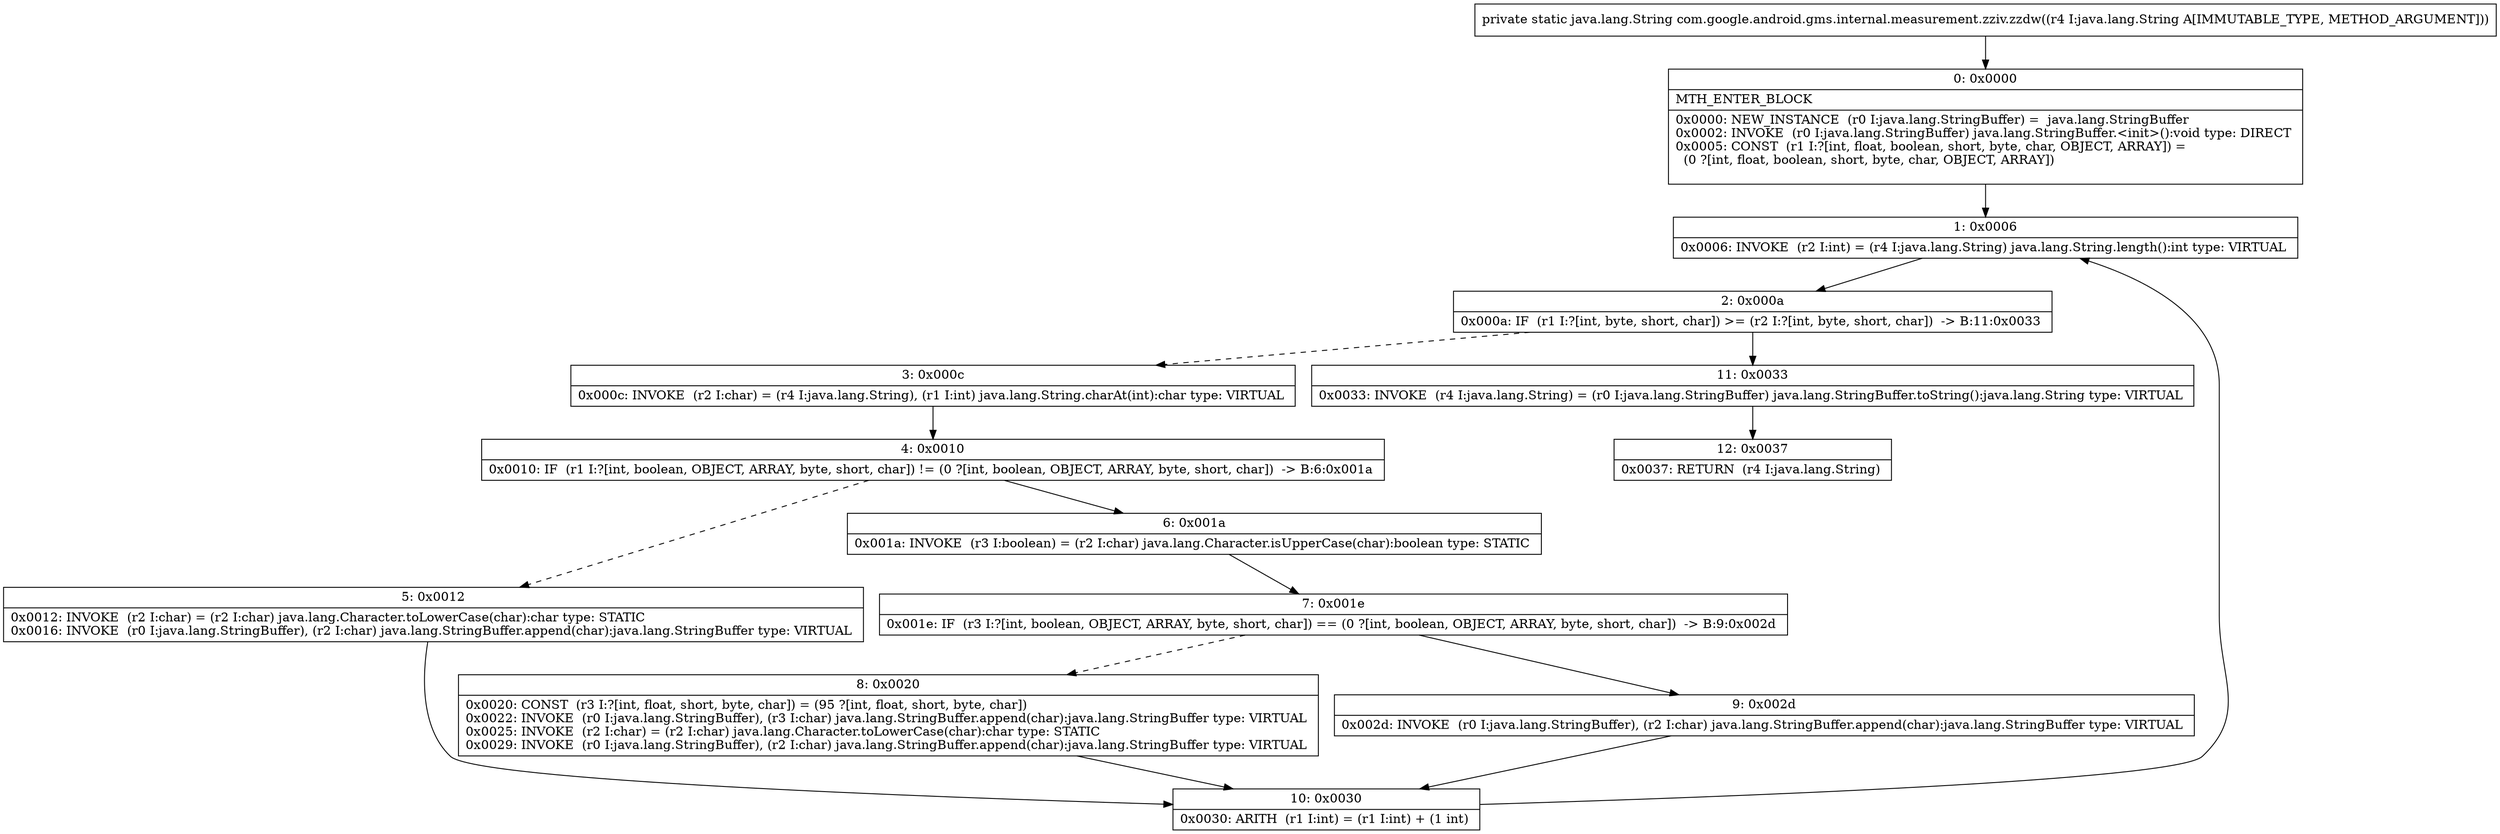 digraph "CFG forcom.google.android.gms.internal.measurement.zziv.zzdw(Ljava\/lang\/String;)Ljava\/lang\/String;" {
Node_0 [shape=record,label="{0\:\ 0x0000|MTH_ENTER_BLOCK\l|0x0000: NEW_INSTANCE  (r0 I:java.lang.StringBuffer) =  java.lang.StringBuffer \l0x0002: INVOKE  (r0 I:java.lang.StringBuffer) java.lang.StringBuffer.\<init\>():void type: DIRECT \l0x0005: CONST  (r1 I:?[int, float, boolean, short, byte, char, OBJECT, ARRAY]) = \l  (0 ?[int, float, boolean, short, byte, char, OBJECT, ARRAY])\l \l}"];
Node_1 [shape=record,label="{1\:\ 0x0006|0x0006: INVOKE  (r2 I:int) = (r4 I:java.lang.String) java.lang.String.length():int type: VIRTUAL \l}"];
Node_2 [shape=record,label="{2\:\ 0x000a|0x000a: IF  (r1 I:?[int, byte, short, char]) \>= (r2 I:?[int, byte, short, char])  \-\> B:11:0x0033 \l}"];
Node_3 [shape=record,label="{3\:\ 0x000c|0x000c: INVOKE  (r2 I:char) = (r4 I:java.lang.String), (r1 I:int) java.lang.String.charAt(int):char type: VIRTUAL \l}"];
Node_4 [shape=record,label="{4\:\ 0x0010|0x0010: IF  (r1 I:?[int, boolean, OBJECT, ARRAY, byte, short, char]) != (0 ?[int, boolean, OBJECT, ARRAY, byte, short, char])  \-\> B:6:0x001a \l}"];
Node_5 [shape=record,label="{5\:\ 0x0012|0x0012: INVOKE  (r2 I:char) = (r2 I:char) java.lang.Character.toLowerCase(char):char type: STATIC \l0x0016: INVOKE  (r0 I:java.lang.StringBuffer), (r2 I:char) java.lang.StringBuffer.append(char):java.lang.StringBuffer type: VIRTUAL \l}"];
Node_6 [shape=record,label="{6\:\ 0x001a|0x001a: INVOKE  (r3 I:boolean) = (r2 I:char) java.lang.Character.isUpperCase(char):boolean type: STATIC \l}"];
Node_7 [shape=record,label="{7\:\ 0x001e|0x001e: IF  (r3 I:?[int, boolean, OBJECT, ARRAY, byte, short, char]) == (0 ?[int, boolean, OBJECT, ARRAY, byte, short, char])  \-\> B:9:0x002d \l}"];
Node_8 [shape=record,label="{8\:\ 0x0020|0x0020: CONST  (r3 I:?[int, float, short, byte, char]) = (95 ?[int, float, short, byte, char]) \l0x0022: INVOKE  (r0 I:java.lang.StringBuffer), (r3 I:char) java.lang.StringBuffer.append(char):java.lang.StringBuffer type: VIRTUAL \l0x0025: INVOKE  (r2 I:char) = (r2 I:char) java.lang.Character.toLowerCase(char):char type: STATIC \l0x0029: INVOKE  (r0 I:java.lang.StringBuffer), (r2 I:char) java.lang.StringBuffer.append(char):java.lang.StringBuffer type: VIRTUAL \l}"];
Node_9 [shape=record,label="{9\:\ 0x002d|0x002d: INVOKE  (r0 I:java.lang.StringBuffer), (r2 I:char) java.lang.StringBuffer.append(char):java.lang.StringBuffer type: VIRTUAL \l}"];
Node_10 [shape=record,label="{10\:\ 0x0030|0x0030: ARITH  (r1 I:int) = (r1 I:int) + (1 int) \l}"];
Node_11 [shape=record,label="{11\:\ 0x0033|0x0033: INVOKE  (r4 I:java.lang.String) = (r0 I:java.lang.StringBuffer) java.lang.StringBuffer.toString():java.lang.String type: VIRTUAL \l}"];
Node_12 [shape=record,label="{12\:\ 0x0037|0x0037: RETURN  (r4 I:java.lang.String) \l}"];
MethodNode[shape=record,label="{private static java.lang.String com.google.android.gms.internal.measurement.zziv.zzdw((r4 I:java.lang.String A[IMMUTABLE_TYPE, METHOD_ARGUMENT])) }"];
MethodNode -> Node_0;
Node_0 -> Node_1;
Node_1 -> Node_2;
Node_2 -> Node_3[style=dashed];
Node_2 -> Node_11;
Node_3 -> Node_4;
Node_4 -> Node_5[style=dashed];
Node_4 -> Node_6;
Node_5 -> Node_10;
Node_6 -> Node_7;
Node_7 -> Node_8[style=dashed];
Node_7 -> Node_9;
Node_8 -> Node_10;
Node_9 -> Node_10;
Node_10 -> Node_1;
Node_11 -> Node_12;
}

